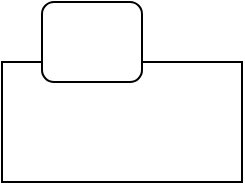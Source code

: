 <mxfile version="14.9.4" type="github">
  <diagram id="vpT_MQzNIafNvL5PjMh6" name="Page-1">
    <mxGraphModel dx="1422" dy="757" grid="1" gridSize="10" guides="1" tooltips="1" connect="1" arrows="1" fold="1" page="1" pageScale="1" pageWidth="827" pageHeight="1169" math="0" shadow="0">
      <root>
        <mxCell id="0" />
        <mxCell id="1" parent="0" />
        <mxCell id="qp35YcQ_uSYWMmL-E3xl-1" value="" style="rounded=0;whiteSpace=wrap;html=1;" vertex="1" parent="1">
          <mxGeometry x="60" y="180" width="120" height="60" as="geometry" />
        </mxCell>
        <mxCell id="qp35YcQ_uSYWMmL-E3xl-2" value="" style="rounded=1;whiteSpace=wrap;html=1;" vertex="1" parent="1">
          <mxGeometry x="80" y="150" width="50" height="40" as="geometry" />
        </mxCell>
      </root>
    </mxGraphModel>
  </diagram>
</mxfile>
